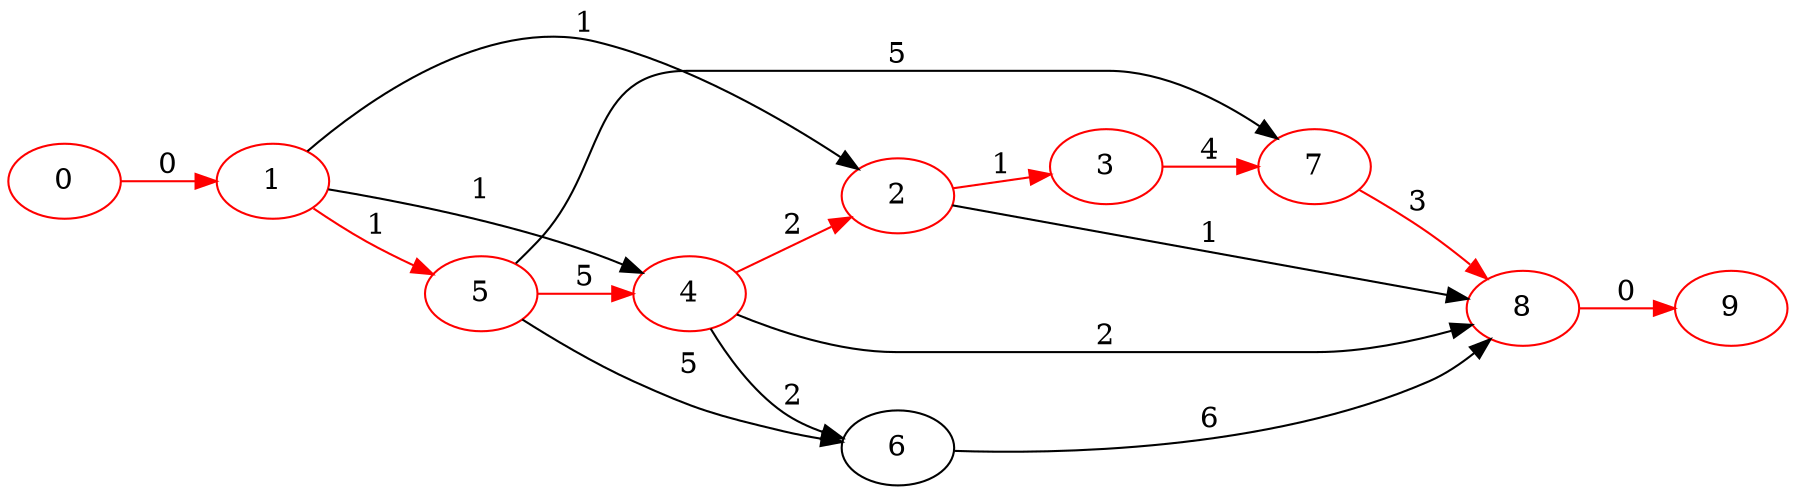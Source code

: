 digraph { rankdir=LR
    "1" [color="red" label="1"]
    "2" [color="red" label="2"]
    "3" [color="red" label="3"]
    "4" [color="red" label="4"]
    "5" [color="red" label="5"]
    "7" [color="red" label="7"]
    "8" [color="red" label="8"]
    "0" [color="red" label="0"]
    "9" [color="red" label="9"]
    "1" -> "2" [label="1" ]
    "1" -> "4" [label="1" ]
    "1" -> "5" [label="1" color="red" ]
    "2" -> "3" [label="1" color="red" ]
    "2" -> "8" [label="1" ]
    "3" -> "7" [label="4" color="red" ]
    "4" -> "2" [label="2" color="red" ]
    "4" -> "6" [label="2" ]
    "4" -> "8" [label="2" ]
    "5" -> "4" [label="5" color="red" ]
    "5" -> "6" [label="5" ]
    "5" -> "7" [label="5" ]
    "6" -> "8" [label="6" ]
    "7" -> "8" [label="3" color="red" ]
    "8" -> "9" [label="0" color="red" ]
    "0" -> "1" [label="0" color="red" color="red" ]
}
